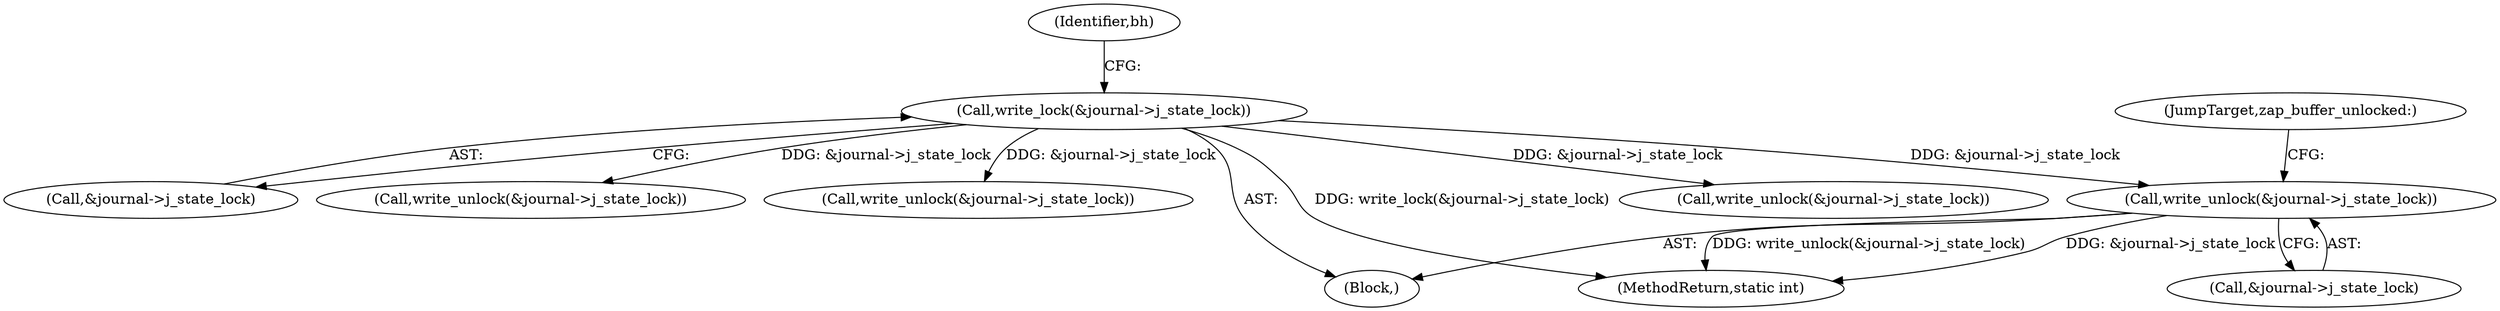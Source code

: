 digraph "0_linux_15291164b22a357cb211b618adfef4fa82fc0de3@pointer" {
"1000316" [label="(Call,write_unlock(&journal->j_state_lock))"];
"1000130" [label="(Call,write_lock(&journal->j_state_lock))"];
"1000200" [label="(Call,write_unlock(&journal->j_state_lock))"];
"1000114" [label="(Block,)"];
"1000316" [label="(Call,write_unlock(&journal->j_state_lock))"];
"1000131" [label="(Call,&journal->j_state_lock)"];
"1000317" [label="(Call,&journal->j_state_lock)"];
"1000321" [label="(JumpTarget,zap_buffer_unlocked:)"];
"1000281" [label="(Call,write_unlock(&journal->j_state_lock))"];
"1000346" [label="(MethodReturn,static int)"];
"1000136" [label="(Identifier,bh)"];
"1000130" [label="(Call,write_lock(&journal->j_state_lock))"];
"1000233" [label="(Call,write_unlock(&journal->j_state_lock))"];
"1000316" -> "1000114"  [label="AST: "];
"1000316" -> "1000317"  [label="CFG: "];
"1000317" -> "1000316"  [label="AST: "];
"1000321" -> "1000316"  [label="CFG: "];
"1000316" -> "1000346"  [label="DDG: write_unlock(&journal->j_state_lock)"];
"1000316" -> "1000346"  [label="DDG: &journal->j_state_lock"];
"1000130" -> "1000316"  [label="DDG: &journal->j_state_lock"];
"1000130" -> "1000114"  [label="AST: "];
"1000130" -> "1000131"  [label="CFG: "];
"1000131" -> "1000130"  [label="AST: "];
"1000136" -> "1000130"  [label="CFG: "];
"1000130" -> "1000346"  [label="DDG: write_lock(&journal->j_state_lock)"];
"1000130" -> "1000200"  [label="DDG: &journal->j_state_lock"];
"1000130" -> "1000233"  [label="DDG: &journal->j_state_lock"];
"1000130" -> "1000281"  [label="DDG: &journal->j_state_lock"];
}
